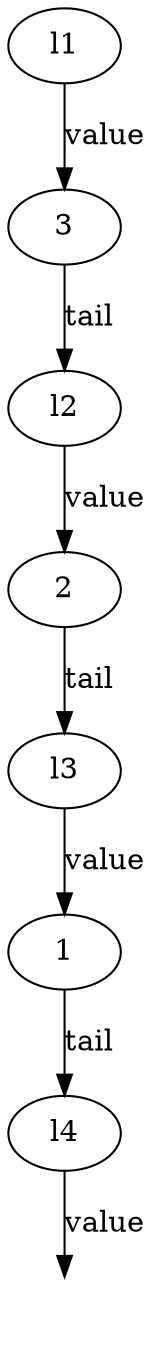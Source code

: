 digraph {
    l1[class="fix"]
    l2[class="fix"]
    l3[class="fix"]
    l4[class="fix"]
    p1[label=3 class="cell"]
    p2[label=2 class="cell"]
    p3[label=1 class="cell"]
    nil[class="nil" style=invis]

    l1 -> p1[label=value]
    p1 -> l2[label=tail]
    l2 -> p2[label=value]
    p2 -> l3[label=tail]
    l3 -> p3[label=value]
    p3 -> l4[label=tail]
    l4 -> nil[label=value]
}
